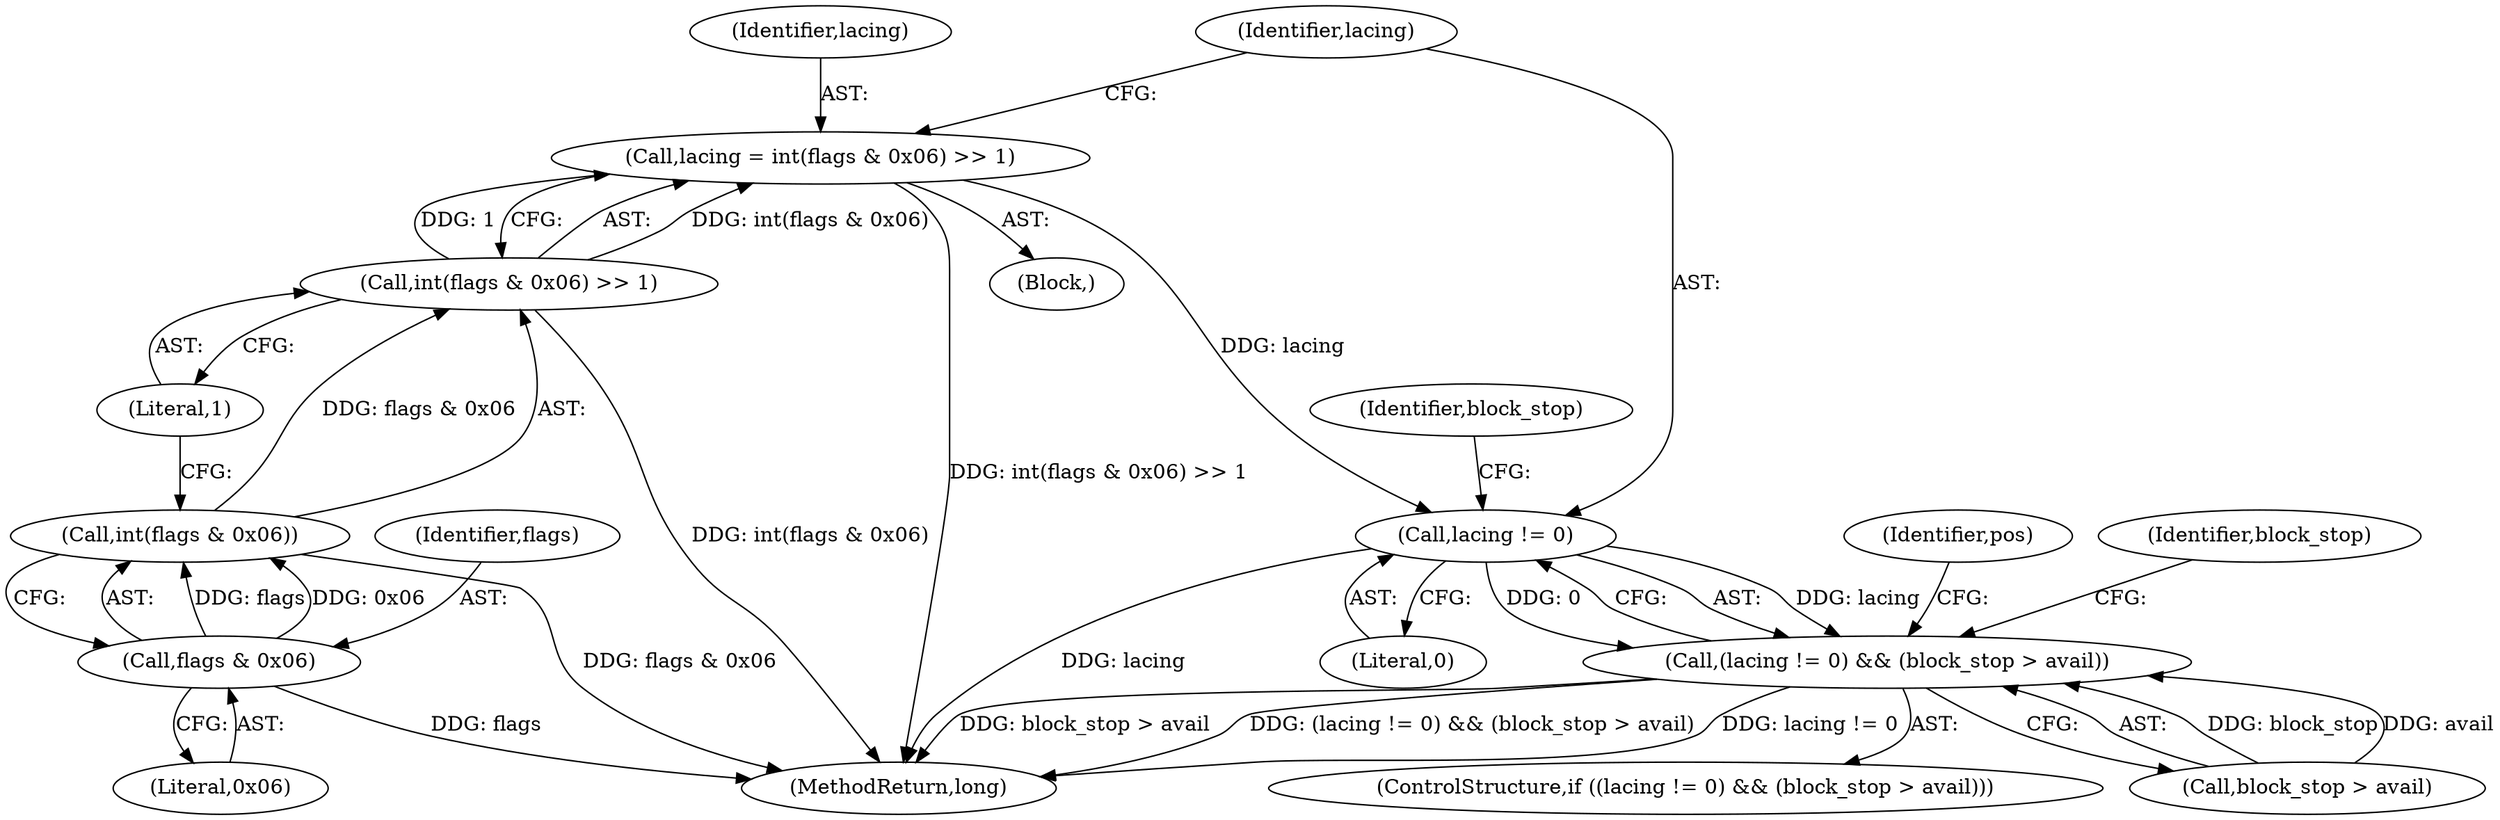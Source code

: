 digraph "0_Android_cc274e2abe8b2a6698a5c47d8aa4bb45f1f9538d_45@API" {
"1000580" [label="(Call,lacing != 0)"];
"1000570" [label="(Call,lacing = int(flags & 0x06) >> 1)"];
"1000572" [label="(Call,int(flags & 0x06) >> 1)"];
"1000573" [label="(Call,int(flags & 0x06))"];
"1000574" [label="(Call,flags & 0x06)"];
"1000579" [label="(Call,(lacing != 0) && (block_stop > avail))"];
"1000576" [label="(Literal,0x06)"];
"1000579" [label="(Call,(lacing != 0) && (block_stop > avail))"];
"1000621" [label="(MethodReturn,long)"];
"1000581" [label="(Identifier,lacing)"];
"1000571" [label="(Identifier,lacing)"];
"1000574" [label="(Call,flags & 0x06)"];
"1000584" [label="(Identifier,block_stop)"];
"1000575" [label="(Identifier,flags)"];
"1000580" [label="(Call,lacing != 0)"];
"1000578" [label="(ControlStructure,if ((lacing != 0) && (block_stop > avail)))"];
"1000577" [label="(Literal,1)"];
"1000572" [label="(Call,int(flags & 0x06) >> 1)"];
"1000570" [label="(Call,lacing = int(flags & 0x06) >> 1)"];
"1000583" [label="(Call,block_stop > avail)"];
"1000588" [label="(Identifier,block_stop)"];
"1000593" [label="(Identifier,pos)"];
"1000199" [label="(Block,)"];
"1000582" [label="(Literal,0)"];
"1000573" [label="(Call,int(flags & 0x06))"];
"1000580" -> "1000579"  [label="AST: "];
"1000580" -> "1000582"  [label="CFG: "];
"1000581" -> "1000580"  [label="AST: "];
"1000582" -> "1000580"  [label="AST: "];
"1000584" -> "1000580"  [label="CFG: "];
"1000579" -> "1000580"  [label="CFG: "];
"1000580" -> "1000621"  [label="DDG: lacing"];
"1000580" -> "1000579"  [label="DDG: lacing"];
"1000580" -> "1000579"  [label="DDG: 0"];
"1000570" -> "1000580"  [label="DDG: lacing"];
"1000570" -> "1000199"  [label="AST: "];
"1000570" -> "1000572"  [label="CFG: "];
"1000571" -> "1000570"  [label="AST: "];
"1000572" -> "1000570"  [label="AST: "];
"1000581" -> "1000570"  [label="CFG: "];
"1000570" -> "1000621"  [label="DDG: int(flags & 0x06) >> 1"];
"1000572" -> "1000570"  [label="DDG: int(flags & 0x06)"];
"1000572" -> "1000570"  [label="DDG: 1"];
"1000572" -> "1000577"  [label="CFG: "];
"1000573" -> "1000572"  [label="AST: "];
"1000577" -> "1000572"  [label="AST: "];
"1000572" -> "1000621"  [label="DDG: int(flags & 0x06)"];
"1000573" -> "1000572"  [label="DDG: flags & 0x06"];
"1000573" -> "1000574"  [label="CFG: "];
"1000574" -> "1000573"  [label="AST: "];
"1000577" -> "1000573"  [label="CFG: "];
"1000573" -> "1000621"  [label="DDG: flags & 0x06"];
"1000574" -> "1000573"  [label="DDG: flags"];
"1000574" -> "1000573"  [label="DDG: 0x06"];
"1000574" -> "1000576"  [label="CFG: "];
"1000575" -> "1000574"  [label="AST: "];
"1000576" -> "1000574"  [label="AST: "];
"1000574" -> "1000621"  [label="DDG: flags"];
"1000579" -> "1000578"  [label="AST: "];
"1000579" -> "1000583"  [label="CFG: "];
"1000583" -> "1000579"  [label="AST: "];
"1000588" -> "1000579"  [label="CFG: "];
"1000593" -> "1000579"  [label="CFG: "];
"1000579" -> "1000621"  [label="DDG: (lacing != 0) && (block_stop > avail)"];
"1000579" -> "1000621"  [label="DDG: lacing != 0"];
"1000579" -> "1000621"  [label="DDG: block_stop > avail"];
"1000583" -> "1000579"  [label="DDG: block_stop"];
"1000583" -> "1000579"  [label="DDG: avail"];
}

